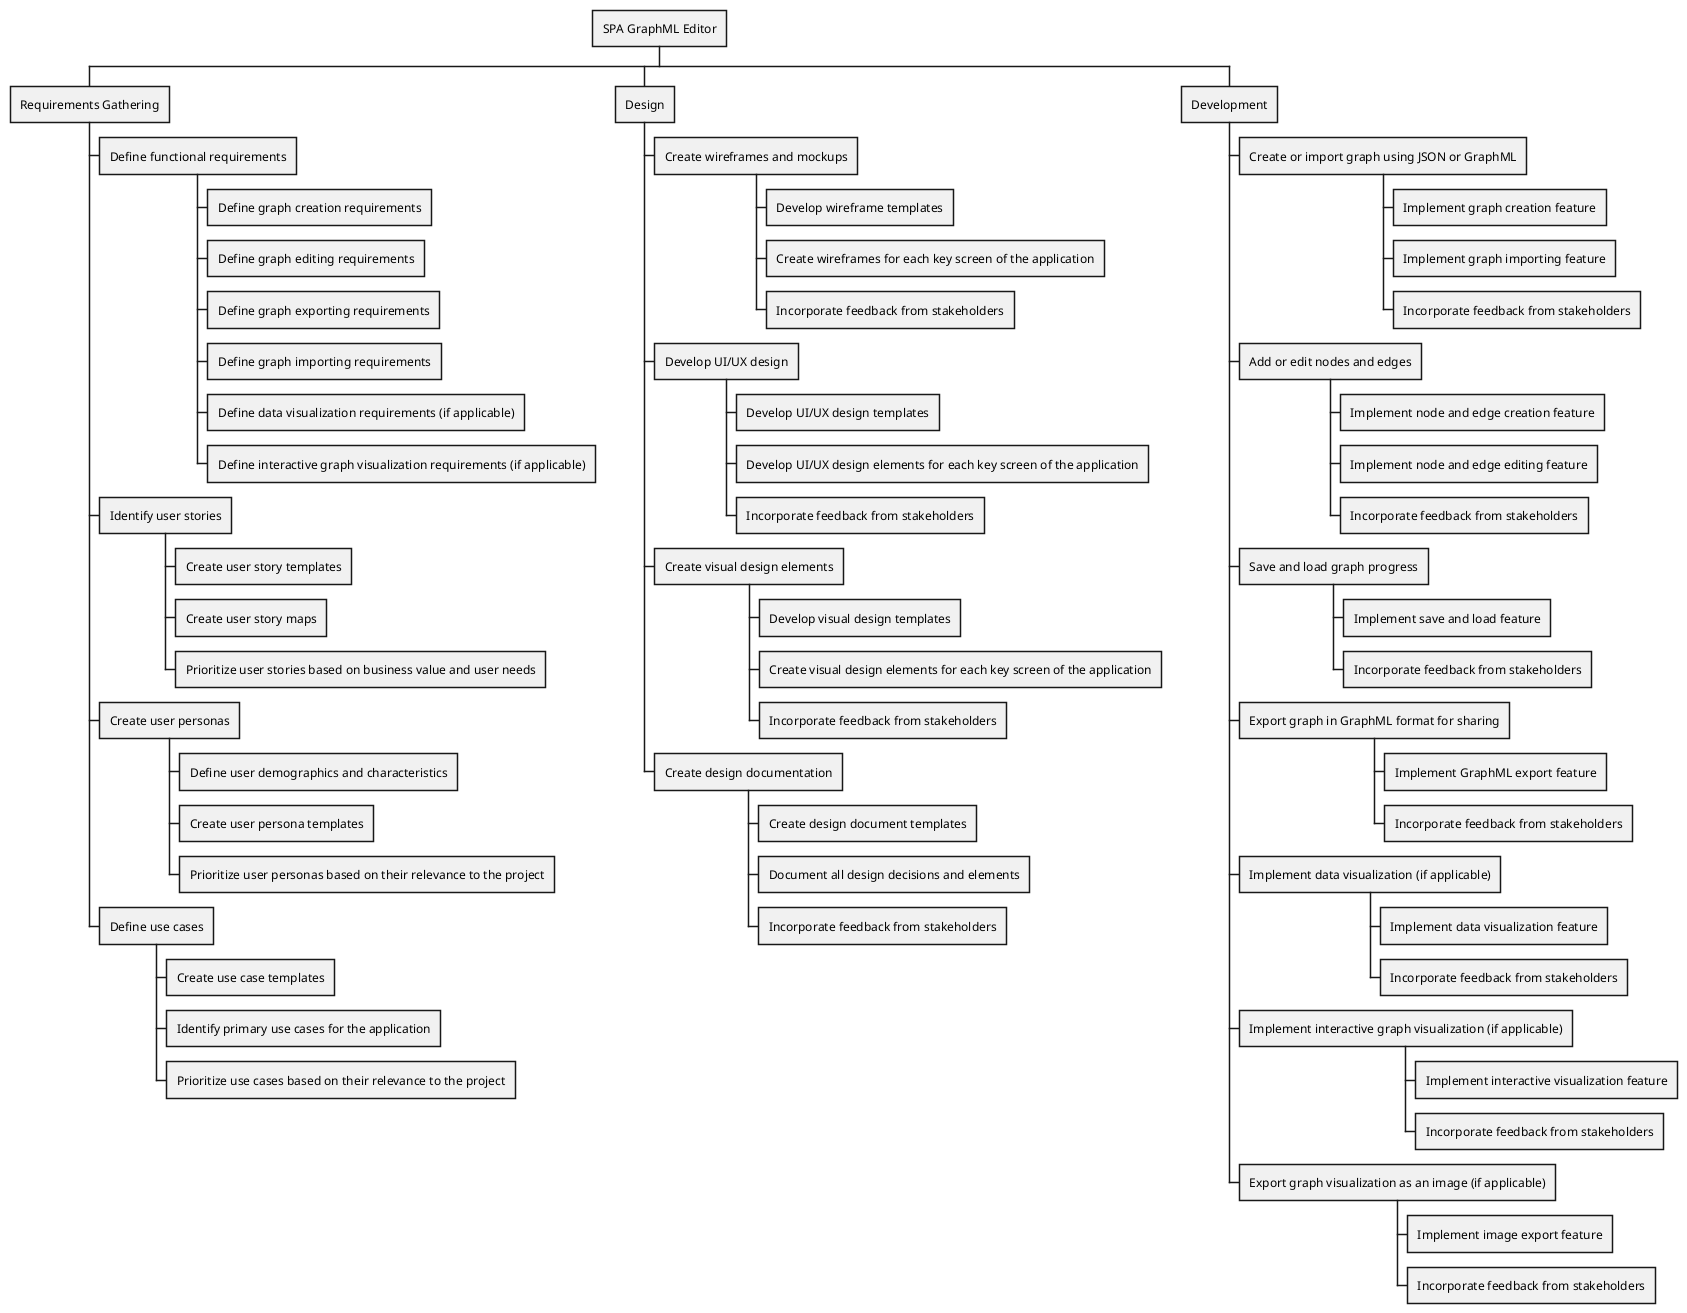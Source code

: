 @startwbs
'<font color=DarkSlateGray><b>Development Tasks for SPA GraphML Editor</b></font>
+ SPA GraphML Editor
++ Requirements Gathering
+++ Define functional requirements
++++ Define graph creation requirements
++++ Define graph editing requirements
++++ Define graph exporting requirements
++++ Define graph importing requirements
++++ Define data visualization requirements (if applicable)
++++ Define interactive graph visualization requirements (if applicable)
+++ Identify user stories
++++ Create user story templates
++++ Create user story maps
++++ Prioritize user stories based on business value and user needs
+++ Create user personas
++++ Define user demographics and characteristics
++++ Create user persona templates
++++ Prioritize user personas based on their relevance to the project
+++ Define use cases
++++ Create use case templates
++++ Identify primary use cases for the application
++++ Prioritize use cases based on their relevance to the project
++ Design
+++ Create wireframes and mockups
++++ Develop wireframe templates
++++ Create wireframes for each key screen of the application
++++ Incorporate feedback from stakeholders
+++ Develop UI/UX design
++++ Develop UI/UX design templates
++++ Develop UI/UX design elements for each key screen of the application
++++ Incorporate feedback from stakeholders
+++ Create visual design elements
++++ Develop visual design templates
++++ Create visual design elements for each key screen of the application
++++ Incorporate feedback from stakeholders
+++ Create design documentation
++++ Create design document templates
++++ Document all design decisions and elements
++++ Incorporate feedback from stakeholders
++ Development
+++ Create or import graph using JSON or GraphML
++++ Implement graph creation feature
++++ Implement graph importing feature
++++ Incorporate feedback from stakeholders
+++ Add or edit nodes and edges
++++ Implement node and edge creation feature
++++ Implement node and edge editing feature
++++ Incorporate feedback from stakeholders
+++ Save and load graph progress
++++ Implement save and load feature
++++ Incorporate feedback from stakeholders
+++ Export graph in GraphML format for sharing
++++ Implement GraphML export feature
++++ Incorporate feedback from stakeholders
+++ Implement data visualization (if applicable)
++++ Implement data visualization feature
++++ Incorporate feedback from stakeholders
+++ Implement interactive graph visualization (if applicable)
++++ Implement interactive visualization feature
++++ Incorporate feedback from stakeholders
+++ Export graph visualization as an image (if applicable)
++++ Implement image export feature
++++ Incorporate feedback from stakeholders
@endwbs
